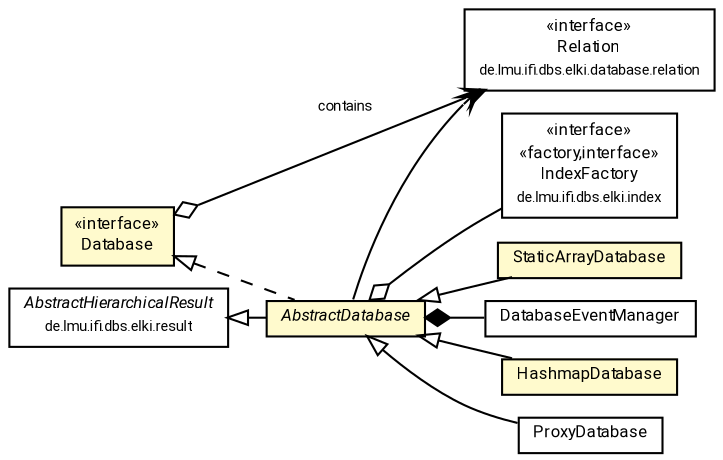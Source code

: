#!/usr/local/bin/dot
#
# Class diagram 
# Generated by UMLGraph version R5_7_2-60-g0e99a6 (http://www.spinellis.gr/umlgraph/)
#

digraph G {
	graph [fontnames="svg"]
	edge [fontname="Roboto",fontsize=7,labelfontname="Roboto",labelfontsize=7,color="black"];
	node [fontname="Roboto",fontcolor="black",fontsize=8,shape=plaintext,margin=0,width=0,height=0];
	nodesep=0.15;
	ranksep=0.25;
	rankdir=LR;
	// de.lmu.ifi.dbs.elki.index.IndexFactory<V>
	c949983 [label=<<table title="de.lmu.ifi.dbs.elki.index.IndexFactory" border="0" cellborder="1" cellspacing="0" cellpadding="2" href="../index/IndexFactory.html" target="_parent">
		<tr><td><table border="0" cellspacing="0" cellpadding="1">
		<tr><td align="center" balign="center"> &#171;interface&#187; </td></tr>
		<tr><td align="center" balign="center"> &#171;factory,interface&#187; </td></tr>
		<tr><td align="center" balign="center"> <font face="Roboto">IndexFactory</font> </td></tr>
		<tr><td align="center" balign="center"> <font face="Roboto" point-size="7.0">de.lmu.ifi.dbs.elki.index</font> </td></tr>
		</table></td></tr>
		</table>>, URL="../index/IndexFactory.html"];
	// de.lmu.ifi.dbs.elki.result.AbstractHierarchicalResult
	c950001 [label=<<table title="de.lmu.ifi.dbs.elki.result.AbstractHierarchicalResult" border="0" cellborder="1" cellspacing="0" cellpadding="2" href="../result/AbstractHierarchicalResult.html" target="_parent">
		<tr><td><table border="0" cellspacing="0" cellpadding="1">
		<tr><td align="center" balign="center"> <font face="Roboto"><i>AbstractHierarchicalResult</i></font> </td></tr>
		<tr><td align="center" balign="center"> <font face="Roboto" point-size="7.0">de.lmu.ifi.dbs.elki.result</font> </td></tr>
		</table></td></tr>
		</table>>, URL="../result/AbstractHierarchicalResult.html"];
	// de.lmu.ifi.dbs.elki.database.relation.Relation<O>
	c950026 [label=<<table title="de.lmu.ifi.dbs.elki.database.relation.Relation" border="0" cellborder="1" cellspacing="0" cellpadding="2" href="relation/Relation.html" target="_parent">
		<tr><td><table border="0" cellspacing="0" cellpadding="1">
		<tr><td align="center" balign="center"> &#171;interface&#187; </td></tr>
		<tr><td align="center" balign="center"> <font face="Roboto">Relation</font> </td></tr>
		<tr><td align="center" balign="center"> <font face="Roboto" point-size="7.0">de.lmu.ifi.dbs.elki.database.relation</font> </td></tr>
		</table></td></tr>
		</table>>, URL="relation/Relation.html"];
	// de.lmu.ifi.dbs.elki.database.Database
	c950028 [label=<<table title="de.lmu.ifi.dbs.elki.database.Database" border="0" cellborder="1" cellspacing="0" cellpadding="2" bgcolor="LemonChiffon" href="Database.html" target="_parent">
		<tr><td><table border="0" cellspacing="0" cellpadding="1">
		<tr><td align="center" balign="center"> &#171;interface&#187; </td></tr>
		<tr><td align="center" balign="center"> <font face="Roboto">Database</font> </td></tr>
		</table></td></tr>
		</table>>, URL="Database.html"];
	// de.lmu.ifi.dbs.elki.database.AbstractDatabase
	c951093 [label=<<table title="de.lmu.ifi.dbs.elki.database.AbstractDatabase" border="0" cellborder="1" cellspacing="0" cellpadding="2" bgcolor="lemonChiffon" href="AbstractDatabase.html" target="_parent">
		<tr><td><table border="0" cellspacing="0" cellpadding="1">
		<tr><td align="center" balign="center"> <font face="Roboto"><i>AbstractDatabase</i></font> </td></tr>
		</table></td></tr>
		</table>>, URL="AbstractDatabase.html"];
	// de.lmu.ifi.dbs.elki.database.StaticArrayDatabase
	c951102 [label=<<table title="de.lmu.ifi.dbs.elki.database.StaticArrayDatabase" border="0" cellborder="1" cellspacing="0" cellpadding="2" bgcolor="LemonChiffon" href="StaticArrayDatabase.html" target="_parent">
		<tr><td><table border="0" cellspacing="0" cellpadding="1">
		<tr><td align="center" balign="center"> <font face="Roboto">StaticArrayDatabase</font> </td></tr>
		</table></td></tr>
		</table>>, URL="StaticArrayDatabase.html"];
	// de.lmu.ifi.dbs.elki.database.DatabaseEventManager
	c951104 [label=<<table title="de.lmu.ifi.dbs.elki.database.DatabaseEventManager" border="0" cellborder="1" cellspacing="0" cellpadding="2" href="DatabaseEventManager.html" target="_parent">
		<tr><td><table border="0" cellspacing="0" cellpadding="1">
		<tr><td align="center" balign="center"> <font face="Roboto">DatabaseEventManager</font> </td></tr>
		</table></td></tr>
		</table>>, URL="DatabaseEventManager.html"];
	// de.lmu.ifi.dbs.elki.database.HashmapDatabase
	c951107 [label=<<table title="de.lmu.ifi.dbs.elki.database.HashmapDatabase" border="0" cellborder="1" cellspacing="0" cellpadding="2" bgcolor="LemonChiffon" href="HashmapDatabase.html" target="_parent">
		<tr><td><table border="0" cellspacing="0" cellpadding="1">
		<tr><td align="center" balign="center"> <font face="Roboto">HashmapDatabase</font> </td></tr>
		</table></td></tr>
		</table>>, URL="HashmapDatabase.html"];
	// de.lmu.ifi.dbs.elki.database.ProxyDatabase
	c951109 [label=<<table title="de.lmu.ifi.dbs.elki.database.ProxyDatabase" border="0" cellborder="1" cellspacing="0" cellpadding="2" href="ProxyDatabase.html" target="_parent">
		<tr><td><table border="0" cellspacing="0" cellpadding="1">
		<tr><td align="center" balign="center"> <font face="Roboto">ProxyDatabase</font> </td></tr>
		</table></td></tr>
		</table>>, URL="ProxyDatabase.html"];
	// de.lmu.ifi.dbs.elki.database.Database navhas de.lmu.ifi.dbs.elki.database.relation.Relation<O>
	c950028 -> c950026 [arrowhead=open,arrowtail=ediamond,dir=both,weight=3,label="contains"];
	// de.lmu.ifi.dbs.elki.database.AbstractDatabase extends de.lmu.ifi.dbs.elki.result.AbstractHierarchicalResult
	c950001 -> c951093 [arrowtail=empty,dir=back,weight=10];
	// de.lmu.ifi.dbs.elki.database.AbstractDatabase implements de.lmu.ifi.dbs.elki.database.Database
	c950028 -> c951093 [arrowtail=empty,style=dashed,dir=back,weight=9];
	// de.lmu.ifi.dbs.elki.database.AbstractDatabase composed de.lmu.ifi.dbs.elki.database.DatabaseEventManager
	c951093 -> c951104 [arrowhead=none,arrowtail=diamond,dir=back,weight=6];
	// de.lmu.ifi.dbs.elki.database.AbstractDatabase has de.lmu.ifi.dbs.elki.index.IndexFactory<V>
	c951093 -> c949983 [arrowhead=none,arrowtail=ediamond,dir=back,weight=4];
	// de.lmu.ifi.dbs.elki.database.StaticArrayDatabase extends de.lmu.ifi.dbs.elki.database.AbstractDatabase
	c951093 -> c951102 [arrowtail=empty,dir=back,weight=10];
	// de.lmu.ifi.dbs.elki.database.HashmapDatabase extends de.lmu.ifi.dbs.elki.database.AbstractDatabase
	c951093 -> c951107 [arrowtail=empty,dir=back,weight=10];
	// de.lmu.ifi.dbs.elki.database.ProxyDatabase extends de.lmu.ifi.dbs.elki.database.AbstractDatabase
	c951093 -> c951109 [arrowtail=empty,dir=back,weight=10];
	// de.lmu.ifi.dbs.elki.database.AbstractDatabase navassoc de.lmu.ifi.dbs.elki.database.relation.Relation<O>
	c951093 -> c950026 [arrowhead=open,weight=1,headlabel="*"];
}


